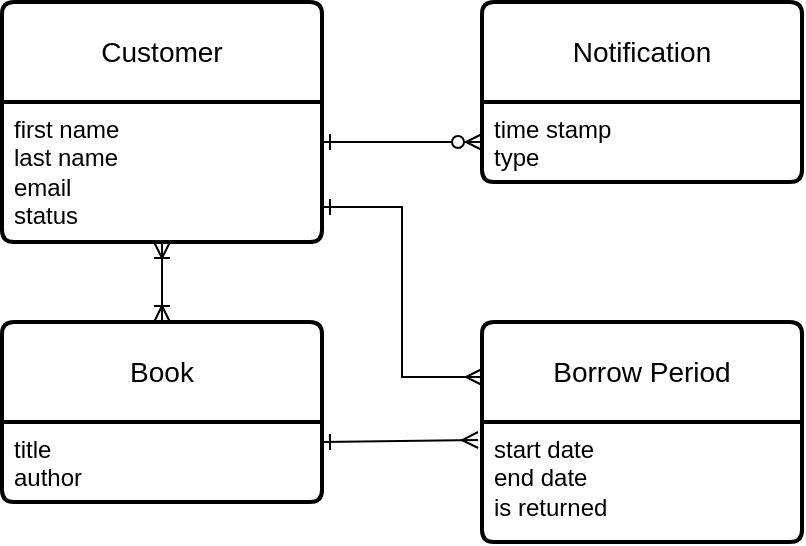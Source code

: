 <mxfile version="22.1.18" type="device">
  <diagram id="R2lEEEUBdFMjLlhIrx00" name="Page-1">
    <mxGraphModel dx="200" dy="1603" grid="1" gridSize="10" guides="1" tooltips="1" connect="1" arrows="1" fold="1" page="1" pageScale="1" pageWidth="850" pageHeight="1100" background="#ffffff" math="0" shadow="0" extFonts="Permanent Marker^https://fonts.googleapis.com/css?family=Permanent+Marker">
      <root>
        <mxCell id="0" />
        <mxCell id="1" parent="0" />
        <mxCell id="qyiHie28js0ikZZEkP9E-11" style="edgeStyle=orthogonalEdgeStyle;rounded=0;orthogonalLoop=1;jettySize=auto;html=1;exitX=0.5;exitY=0;exitDx=0;exitDy=0;entryX=0.5;entryY=1;entryDx=0;entryDy=0;startArrow=ERoneToMany;startFill=0;endArrow=ERoneToMany;endFill=0;" parent="1" source="0OOcQr5qA5jI043Dut4M-147" target="0OOcQr5qA5jI043Dut4M-142" edge="1">
          <mxGeometry relative="1" as="geometry">
            <mxPoint x="800" y="417.5" as="targetPoint" />
          </mxGeometry>
        </mxCell>
        <mxCell id="0OOcQr5qA5jI043Dut4M-141" value="Customer" style="swimlane;childLayout=stackLayout;horizontal=1;startSize=50;horizontalStack=0;rounded=1;fontSize=14;fontStyle=0;strokeWidth=2;resizeParent=0;resizeLast=1;shadow=0;dashed=0;align=center;arcSize=4;whiteSpace=wrap;html=1;" vertex="1" parent="1">
          <mxGeometry x="920" width="160" height="120" as="geometry" />
        </mxCell>
        <mxCell id="0OOcQr5qA5jI043Dut4M-142" value="&lt;div&gt;first name&lt;/div&gt;&lt;div&gt;last name &lt;br&gt;&lt;/div&gt;&lt;div&gt;email&lt;/div&gt;&lt;div&gt;status&lt;br&gt;&lt;/div&gt;" style="align=left;strokeColor=none;fillColor=none;spacingLeft=4;fontSize=12;verticalAlign=top;resizable=0;rotatable=0;part=1;html=1;" vertex="1" parent="0OOcQr5qA5jI043Dut4M-141">
          <mxGeometry y="50" width="160" height="70" as="geometry" />
        </mxCell>
        <mxCell id="0OOcQr5qA5jI043Dut4M-143" value="Notification" style="swimlane;childLayout=stackLayout;horizontal=1;startSize=50;horizontalStack=0;rounded=1;fontSize=14;fontStyle=0;strokeWidth=2;resizeParent=0;resizeLast=1;shadow=0;dashed=0;align=center;arcSize=4;whiteSpace=wrap;html=1;" vertex="1" parent="1">
          <mxGeometry x="1160" width="160" height="90" as="geometry" />
        </mxCell>
        <mxCell id="0OOcQr5qA5jI043Dut4M-144" value="&lt;div&gt;time stamp&lt;/div&gt;&lt;div&gt;type&lt;br&gt;&lt;/div&gt;" style="align=left;strokeColor=none;fillColor=none;spacingLeft=4;fontSize=12;verticalAlign=top;resizable=0;rotatable=0;part=1;html=1;" vertex="1" parent="0OOcQr5qA5jI043Dut4M-143">
          <mxGeometry y="50" width="160" height="40" as="geometry" />
        </mxCell>
        <mxCell id="0OOcQr5qA5jI043Dut4M-145" value="Borrow Period" style="swimlane;childLayout=stackLayout;horizontal=1;startSize=50;horizontalStack=0;rounded=1;fontSize=14;fontStyle=0;strokeWidth=2;resizeParent=0;resizeLast=1;shadow=0;dashed=0;align=center;arcSize=4;whiteSpace=wrap;html=1;" vertex="1" parent="1">
          <mxGeometry x="1160" y="160" width="160" height="110" as="geometry" />
        </mxCell>
        <mxCell id="0OOcQr5qA5jI043Dut4M-146" value="&lt;div&gt;start date&lt;/div&gt;&lt;div&gt;end date&lt;/div&gt;&lt;div&gt;is returned&lt;br&gt;&lt;/div&gt;" style="align=left;strokeColor=none;fillColor=none;spacingLeft=4;fontSize=12;verticalAlign=top;resizable=0;rotatable=0;part=1;html=1;" vertex="1" parent="0OOcQr5qA5jI043Dut4M-145">
          <mxGeometry y="50" width="160" height="60" as="geometry" />
        </mxCell>
        <mxCell id="0OOcQr5qA5jI043Dut4M-147" value="Book" style="swimlane;childLayout=stackLayout;horizontal=1;startSize=50;horizontalStack=0;rounded=1;fontSize=14;fontStyle=0;strokeWidth=2;resizeParent=0;resizeLast=1;shadow=0;dashed=0;align=center;arcSize=4;whiteSpace=wrap;html=1;" vertex="1" parent="1">
          <mxGeometry x="920" y="160" width="160" height="90" as="geometry" />
        </mxCell>
        <mxCell id="0OOcQr5qA5jI043Dut4M-148" value="&lt;div&gt;title&lt;/div&gt;&lt;div&gt;author&lt;/div&gt;&lt;div&gt;&lt;br&gt;&lt;/div&gt;" style="align=left;strokeColor=none;fillColor=none;spacingLeft=4;fontSize=12;verticalAlign=top;resizable=0;rotatable=0;part=1;html=1;" vertex="1" parent="0OOcQr5qA5jI043Dut4M-147">
          <mxGeometry y="50" width="160" height="40" as="geometry" />
        </mxCell>
        <mxCell id="0OOcQr5qA5jI043Dut4M-149" value="" style="fontSize=12;html=1;endArrow=ERzeroToMany;endFill=1;rounded=0;entryX=0;entryY=0.5;entryDx=0;entryDy=0;startArrow=ERone;startFill=0;" edge="1" parent="1" target="0OOcQr5qA5jI043Dut4M-144">
          <mxGeometry width="100" height="100" relative="1" as="geometry">
            <mxPoint x="1080" y="70" as="sourcePoint" />
            <mxPoint x="1200" y="70" as="targetPoint" />
          </mxGeometry>
        </mxCell>
        <mxCell id="0OOcQr5qA5jI043Dut4M-150" style="rounded=0;orthogonalLoop=1;jettySize=auto;html=1;exitX=1;exitY=0.75;exitDx=0;exitDy=0;entryX=0;entryY=0.25;entryDx=0;entryDy=0;startArrow=ERone;startFill=0;endArrow=ERmany;endFill=0;edgeStyle=orthogonalEdgeStyle;" edge="1" parent="1" source="0OOcQr5qA5jI043Dut4M-142" target="0OOcQr5qA5jI043Dut4M-145">
          <mxGeometry relative="1" as="geometry">
            <mxPoint x="1110" y="305" as="sourcePoint" />
            <mxPoint x="1261" y="341" as="targetPoint" />
          </mxGeometry>
        </mxCell>
        <mxCell id="0OOcQr5qA5jI043Dut4M-151" style="rounded=0;orthogonalLoop=1;jettySize=auto;html=1;exitX=1;exitY=0.25;exitDx=0;exitDy=0;entryX=-0.012;entryY=0.15;entryDx=0;entryDy=0;startArrow=ERone;startFill=0;endArrow=ERmany;endFill=0;entryPerimeter=0;" edge="1" parent="1" source="0OOcQr5qA5jI043Dut4M-148" target="0OOcQr5qA5jI043Dut4M-146">
          <mxGeometry relative="1" as="geometry">
            <mxPoint x="1060" y="430" as="sourcePoint" />
            <mxPoint x="1259" y="388" as="targetPoint" />
          </mxGeometry>
        </mxCell>
      </root>
    </mxGraphModel>
  </diagram>
</mxfile>
